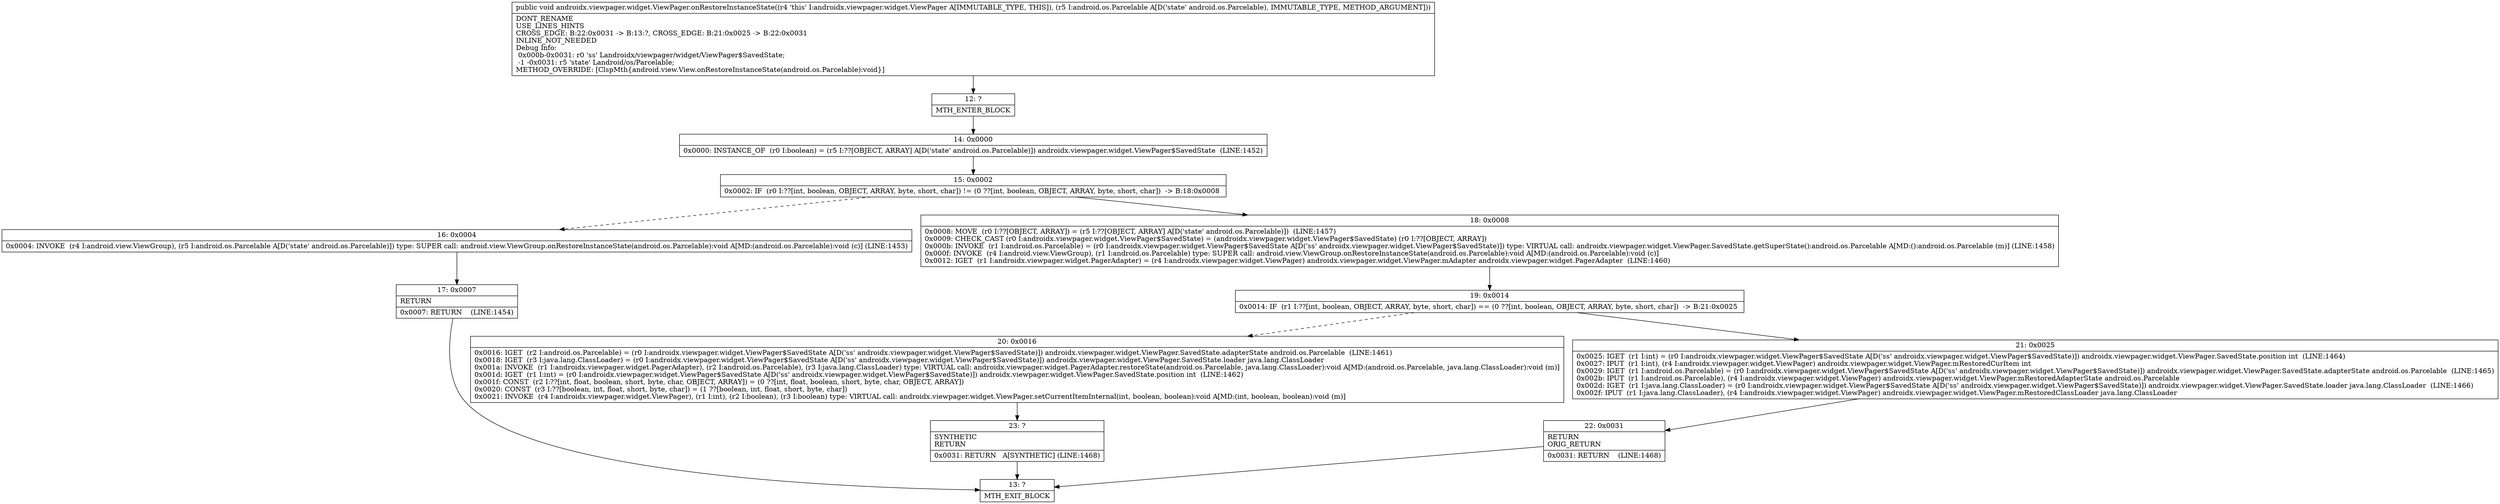 digraph "CFG forandroidx.viewpager.widget.ViewPager.onRestoreInstanceState(Landroid\/os\/Parcelable;)V" {
Node_12 [shape=record,label="{12\:\ ?|MTH_ENTER_BLOCK\l}"];
Node_14 [shape=record,label="{14\:\ 0x0000|0x0000: INSTANCE_OF  (r0 I:boolean) = (r5 I:??[OBJECT, ARRAY] A[D('state' android.os.Parcelable)]) androidx.viewpager.widget.ViewPager$SavedState  (LINE:1452)\l}"];
Node_15 [shape=record,label="{15\:\ 0x0002|0x0002: IF  (r0 I:??[int, boolean, OBJECT, ARRAY, byte, short, char]) != (0 ??[int, boolean, OBJECT, ARRAY, byte, short, char])  \-\> B:18:0x0008 \l}"];
Node_16 [shape=record,label="{16\:\ 0x0004|0x0004: INVOKE  (r4 I:android.view.ViewGroup), (r5 I:android.os.Parcelable A[D('state' android.os.Parcelable)]) type: SUPER call: android.view.ViewGroup.onRestoreInstanceState(android.os.Parcelable):void A[MD:(android.os.Parcelable):void (c)] (LINE:1453)\l}"];
Node_17 [shape=record,label="{17\:\ 0x0007|RETURN\l|0x0007: RETURN    (LINE:1454)\l}"];
Node_13 [shape=record,label="{13\:\ ?|MTH_EXIT_BLOCK\l}"];
Node_18 [shape=record,label="{18\:\ 0x0008|0x0008: MOVE  (r0 I:??[OBJECT, ARRAY]) = (r5 I:??[OBJECT, ARRAY] A[D('state' android.os.Parcelable)])  (LINE:1457)\l0x0009: CHECK_CAST (r0 I:androidx.viewpager.widget.ViewPager$SavedState) = (androidx.viewpager.widget.ViewPager$SavedState) (r0 I:??[OBJECT, ARRAY]) \l0x000b: INVOKE  (r1 I:android.os.Parcelable) = (r0 I:androidx.viewpager.widget.ViewPager$SavedState A[D('ss' androidx.viewpager.widget.ViewPager$SavedState)]) type: VIRTUAL call: androidx.viewpager.widget.ViewPager.SavedState.getSuperState():android.os.Parcelable A[MD:():android.os.Parcelable (m)] (LINE:1458)\l0x000f: INVOKE  (r4 I:android.view.ViewGroup), (r1 I:android.os.Parcelable) type: SUPER call: android.view.ViewGroup.onRestoreInstanceState(android.os.Parcelable):void A[MD:(android.os.Parcelable):void (c)]\l0x0012: IGET  (r1 I:androidx.viewpager.widget.PagerAdapter) = (r4 I:androidx.viewpager.widget.ViewPager) androidx.viewpager.widget.ViewPager.mAdapter androidx.viewpager.widget.PagerAdapter  (LINE:1460)\l}"];
Node_19 [shape=record,label="{19\:\ 0x0014|0x0014: IF  (r1 I:??[int, boolean, OBJECT, ARRAY, byte, short, char]) == (0 ??[int, boolean, OBJECT, ARRAY, byte, short, char])  \-\> B:21:0x0025 \l}"];
Node_20 [shape=record,label="{20\:\ 0x0016|0x0016: IGET  (r2 I:android.os.Parcelable) = (r0 I:androidx.viewpager.widget.ViewPager$SavedState A[D('ss' androidx.viewpager.widget.ViewPager$SavedState)]) androidx.viewpager.widget.ViewPager.SavedState.adapterState android.os.Parcelable  (LINE:1461)\l0x0018: IGET  (r3 I:java.lang.ClassLoader) = (r0 I:androidx.viewpager.widget.ViewPager$SavedState A[D('ss' androidx.viewpager.widget.ViewPager$SavedState)]) androidx.viewpager.widget.ViewPager.SavedState.loader java.lang.ClassLoader \l0x001a: INVOKE  (r1 I:androidx.viewpager.widget.PagerAdapter), (r2 I:android.os.Parcelable), (r3 I:java.lang.ClassLoader) type: VIRTUAL call: androidx.viewpager.widget.PagerAdapter.restoreState(android.os.Parcelable, java.lang.ClassLoader):void A[MD:(android.os.Parcelable, java.lang.ClassLoader):void (m)]\l0x001d: IGET  (r1 I:int) = (r0 I:androidx.viewpager.widget.ViewPager$SavedState A[D('ss' androidx.viewpager.widget.ViewPager$SavedState)]) androidx.viewpager.widget.ViewPager.SavedState.position int  (LINE:1462)\l0x001f: CONST  (r2 I:??[int, float, boolean, short, byte, char, OBJECT, ARRAY]) = (0 ??[int, float, boolean, short, byte, char, OBJECT, ARRAY]) \l0x0020: CONST  (r3 I:??[boolean, int, float, short, byte, char]) = (1 ??[boolean, int, float, short, byte, char]) \l0x0021: INVOKE  (r4 I:androidx.viewpager.widget.ViewPager), (r1 I:int), (r2 I:boolean), (r3 I:boolean) type: VIRTUAL call: androidx.viewpager.widget.ViewPager.setCurrentItemInternal(int, boolean, boolean):void A[MD:(int, boolean, boolean):void (m)]\l}"];
Node_23 [shape=record,label="{23\:\ ?|SYNTHETIC\lRETURN\l|0x0031: RETURN   A[SYNTHETIC] (LINE:1468)\l}"];
Node_21 [shape=record,label="{21\:\ 0x0025|0x0025: IGET  (r1 I:int) = (r0 I:androidx.viewpager.widget.ViewPager$SavedState A[D('ss' androidx.viewpager.widget.ViewPager$SavedState)]) androidx.viewpager.widget.ViewPager.SavedState.position int  (LINE:1464)\l0x0027: IPUT  (r1 I:int), (r4 I:androidx.viewpager.widget.ViewPager) androidx.viewpager.widget.ViewPager.mRestoredCurItem int \l0x0029: IGET  (r1 I:android.os.Parcelable) = (r0 I:androidx.viewpager.widget.ViewPager$SavedState A[D('ss' androidx.viewpager.widget.ViewPager$SavedState)]) androidx.viewpager.widget.ViewPager.SavedState.adapterState android.os.Parcelable  (LINE:1465)\l0x002b: IPUT  (r1 I:android.os.Parcelable), (r4 I:androidx.viewpager.widget.ViewPager) androidx.viewpager.widget.ViewPager.mRestoredAdapterState android.os.Parcelable \l0x002d: IGET  (r1 I:java.lang.ClassLoader) = (r0 I:androidx.viewpager.widget.ViewPager$SavedState A[D('ss' androidx.viewpager.widget.ViewPager$SavedState)]) androidx.viewpager.widget.ViewPager.SavedState.loader java.lang.ClassLoader  (LINE:1466)\l0x002f: IPUT  (r1 I:java.lang.ClassLoader), (r4 I:androidx.viewpager.widget.ViewPager) androidx.viewpager.widget.ViewPager.mRestoredClassLoader java.lang.ClassLoader \l}"];
Node_22 [shape=record,label="{22\:\ 0x0031|RETURN\lORIG_RETURN\l|0x0031: RETURN    (LINE:1468)\l}"];
MethodNode[shape=record,label="{public void androidx.viewpager.widget.ViewPager.onRestoreInstanceState((r4 'this' I:androidx.viewpager.widget.ViewPager A[IMMUTABLE_TYPE, THIS]), (r5 I:android.os.Parcelable A[D('state' android.os.Parcelable), IMMUTABLE_TYPE, METHOD_ARGUMENT]))  | DONT_RENAME\lUSE_LINES_HINTS\lCROSS_EDGE: B:22:0x0031 \-\> B:13:?, CROSS_EDGE: B:21:0x0025 \-\> B:22:0x0031\lINLINE_NOT_NEEDED\lDebug Info:\l  0x000b\-0x0031: r0 'ss' Landroidx\/viewpager\/widget\/ViewPager$SavedState;\l  \-1 \-0x0031: r5 'state' Landroid\/os\/Parcelable;\lMETHOD_OVERRIDE: [ClspMth\{android.view.View.onRestoreInstanceState(android.os.Parcelable):void\}]\l}"];
MethodNode -> Node_12;Node_12 -> Node_14;
Node_14 -> Node_15;
Node_15 -> Node_16[style=dashed];
Node_15 -> Node_18;
Node_16 -> Node_17;
Node_17 -> Node_13;
Node_18 -> Node_19;
Node_19 -> Node_20[style=dashed];
Node_19 -> Node_21;
Node_20 -> Node_23;
Node_23 -> Node_13;
Node_21 -> Node_22;
Node_22 -> Node_13;
}

